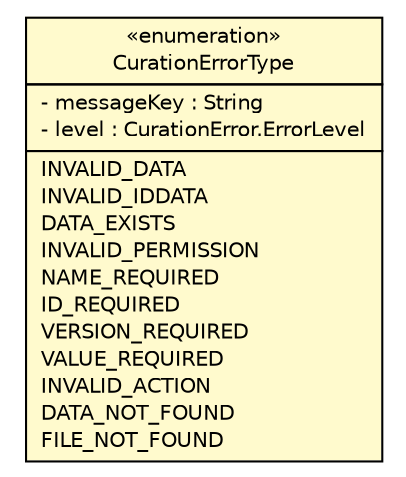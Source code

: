 #!/usr/local/bin/dot
#
# Class diagram 
# Generated by UmlGraph version 4.8 (http://www.spinellis.gr/sw/umlgraph)
#

digraph G {
	edge [fontname="Helvetica",fontsize=10,labelfontname="Helvetica",labelfontsize=10];
	node [fontname="Helvetica",fontsize=10,shape=plaintext];
	// gov.nih.nci.ncia.curation.CurationError.CurationErrorType
	c21052 [label=<<table border="0" cellborder="1" cellspacing="0" cellpadding="2" port="p" bgcolor="lemonChiffon" href="./CurationError.CurationErrorType.html">
		<tr><td><table border="0" cellspacing="0" cellpadding="1">
			<tr><td> &laquo;enumeration&raquo; </td></tr>
			<tr><td> CurationErrorType </td></tr>
		</table></td></tr>
		<tr><td><table border="0" cellspacing="0" cellpadding="1">
			<tr><td align="left"> - messageKey : String </td></tr>
			<tr><td align="left"> - level : CurationError.ErrorLevel </td></tr>
		</table></td></tr>
		<tr><td><table border="0" cellspacing="0" cellpadding="1">
			<tr><td align="left"> INVALID_DATA </td></tr>
			<tr><td align="left"> INVALID_IDDATA </td></tr>
			<tr><td align="left"> DATA_EXISTS </td></tr>
			<tr><td align="left"> INVALID_PERMISSION </td></tr>
			<tr><td align="left"> NAME_REQUIRED </td></tr>
			<tr><td align="left"> ID_REQUIRED </td></tr>
			<tr><td align="left"> VERSION_REQUIRED </td></tr>
			<tr><td align="left"> VALUE_REQUIRED </td></tr>
			<tr><td align="left"> INVALID_ACTION </td></tr>
			<tr><td align="left"> DATA_NOT_FOUND </td></tr>
			<tr><td align="left"> FILE_NOT_FOUND </td></tr>
		</table></td></tr>
		</table>>, fontname="Helvetica", fontcolor="black", fontsize=10.0];
}


